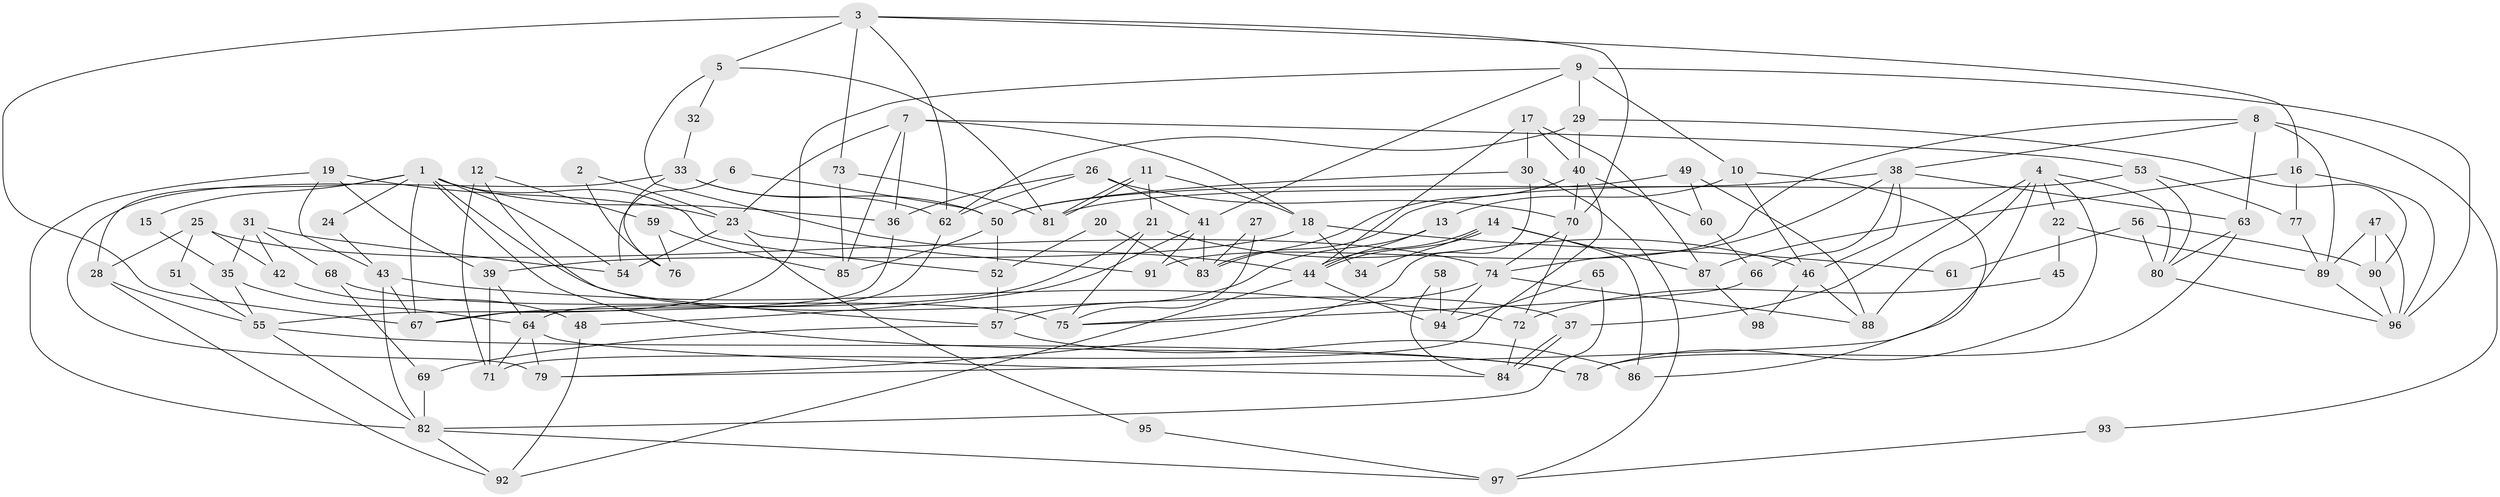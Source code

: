 // coarse degree distribution, {11: 0.01639344262295082, 2: 0.11475409836065574, 8: 0.09836065573770492, 6: 0.11475409836065574, 7: 0.11475409836065574, 5: 0.19672131147540983, 3: 0.14754098360655737, 4: 0.18032786885245902, 9: 0.01639344262295082}
// Generated by graph-tools (version 1.1) at 2025/52/02/27/25 19:52:07]
// undirected, 98 vertices, 196 edges
graph export_dot {
graph [start="1"]
  node [color=gray90,style=filled];
  1;
  2;
  3;
  4;
  5;
  6;
  7;
  8;
  9;
  10;
  11;
  12;
  13;
  14;
  15;
  16;
  17;
  18;
  19;
  20;
  21;
  22;
  23;
  24;
  25;
  26;
  27;
  28;
  29;
  30;
  31;
  32;
  33;
  34;
  35;
  36;
  37;
  38;
  39;
  40;
  41;
  42;
  43;
  44;
  45;
  46;
  47;
  48;
  49;
  50;
  51;
  52;
  53;
  54;
  55;
  56;
  57;
  58;
  59;
  60;
  61;
  62;
  63;
  64;
  65;
  66;
  67;
  68;
  69;
  70;
  71;
  72;
  73;
  74;
  75;
  76;
  77;
  78;
  79;
  80;
  81;
  82;
  83;
  84;
  85;
  86;
  87;
  88;
  89;
  90;
  91;
  92;
  93;
  94;
  95;
  96;
  97;
  98;
  1 -- 78;
  1 -- 37;
  1 -- 15;
  1 -- 24;
  1 -- 28;
  1 -- 36;
  1 -- 52;
  1 -- 54;
  1 -- 67;
  2 -- 23;
  2 -- 76;
  3 -- 70;
  3 -- 16;
  3 -- 5;
  3 -- 62;
  3 -- 67;
  3 -- 73;
  4 -- 80;
  4 -- 78;
  4 -- 22;
  4 -- 37;
  4 -- 79;
  4 -- 88;
  5 -- 81;
  5 -- 32;
  5 -- 44;
  6 -- 50;
  6 -- 54;
  7 -- 23;
  7 -- 18;
  7 -- 36;
  7 -- 53;
  7 -- 85;
  8 -- 89;
  8 -- 63;
  8 -- 38;
  8 -- 91;
  8 -- 93;
  9 -- 67;
  9 -- 10;
  9 -- 29;
  9 -- 41;
  9 -- 96;
  10 -- 13;
  10 -- 46;
  10 -- 86;
  11 -- 21;
  11 -- 81;
  11 -- 81;
  11 -- 18;
  12 -- 71;
  12 -- 57;
  12 -- 59;
  13 -- 57;
  13 -- 44;
  14 -- 44;
  14 -- 44;
  14 -- 86;
  14 -- 34;
  14 -- 87;
  15 -- 35;
  16 -- 96;
  16 -- 87;
  16 -- 77;
  17 -- 40;
  17 -- 44;
  17 -- 30;
  17 -- 87;
  18 -- 39;
  18 -- 34;
  18 -- 61;
  19 -- 39;
  19 -- 43;
  19 -- 23;
  19 -- 82;
  20 -- 52;
  20 -- 83;
  21 -- 46;
  21 -- 67;
  21 -- 75;
  22 -- 89;
  22 -- 45;
  23 -- 54;
  23 -- 91;
  23 -- 95;
  24 -- 43;
  25 -- 28;
  25 -- 74;
  25 -- 42;
  25 -- 51;
  26 -- 41;
  26 -- 36;
  26 -- 62;
  26 -- 70;
  27 -- 75;
  27 -- 83;
  28 -- 55;
  28 -- 92;
  29 -- 62;
  29 -- 40;
  29 -- 90;
  30 -- 50;
  30 -- 79;
  30 -- 97;
  31 -- 42;
  31 -- 35;
  31 -- 54;
  31 -- 68;
  32 -- 33;
  33 -- 62;
  33 -- 79;
  33 -- 50;
  33 -- 76;
  35 -- 55;
  35 -- 64;
  36 -- 55;
  37 -- 84;
  37 -- 84;
  38 -- 74;
  38 -- 46;
  38 -- 50;
  38 -- 63;
  38 -- 66;
  39 -- 71;
  39 -- 64;
  40 -- 70;
  40 -- 60;
  40 -- 71;
  40 -- 83;
  41 -- 91;
  41 -- 48;
  41 -- 83;
  42 -- 48;
  43 -- 67;
  43 -- 82;
  43 -- 72;
  44 -- 92;
  44 -- 94;
  45 -- 72;
  46 -- 88;
  46 -- 98;
  47 -- 90;
  47 -- 89;
  47 -- 96;
  48 -- 92;
  49 -- 81;
  49 -- 88;
  49 -- 60;
  50 -- 52;
  50 -- 85;
  51 -- 55;
  52 -- 57;
  53 -- 83;
  53 -- 77;
  53 -- 80;
  55 -- 82;
  55 -- 78;
  56 -- 90;
  56 -- 80;
  56 -- 61;
  57 -- 69;
  57 -- 86;
  58 -- 94;
  58 -- 84;
  59 -- 85;
  59 -- 76;
  60 -- 66;
  62 -- 64;
  63 -- 80;
  63 -- 78;
  64 -- 79;
  64 -- 71;
  64 -- 84;
  65 -- 82;
  65 -- 94;
  66 -- 75;
  68 -- 75;
  68 -- 69;
  69 -- 82;
  70 -- 72;
  70 -- 74;
  72 -- 84;
  73 -- 85;
  73 -- 81;
  74 -- 75;
  74 -- 88;
  74 -- 94;
  77 -- 89;
  80 -- 96;
  82 -- 92;
  82 -- 97;
  87 -- 98;
  89 -- 96;
  90 -- 96;
  93 -- 97;
  95 -- 97;
}
